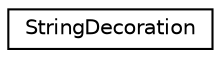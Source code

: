 digraph "Graphical Class Hierarchy"
{
  edge [fontname="Helvetica",fontsize="10",labelfontname="Helvetica",labelfontsize="10"];
  node [fontname="Helvetica",fontsize="10",shape=record];
  rankdir="LR";
  Node0 [label="StringDecoration",height=0.2,width=0.4,color="black", fillcolor="white", style="filled",URL="$structStringDecoration.html"];
}
